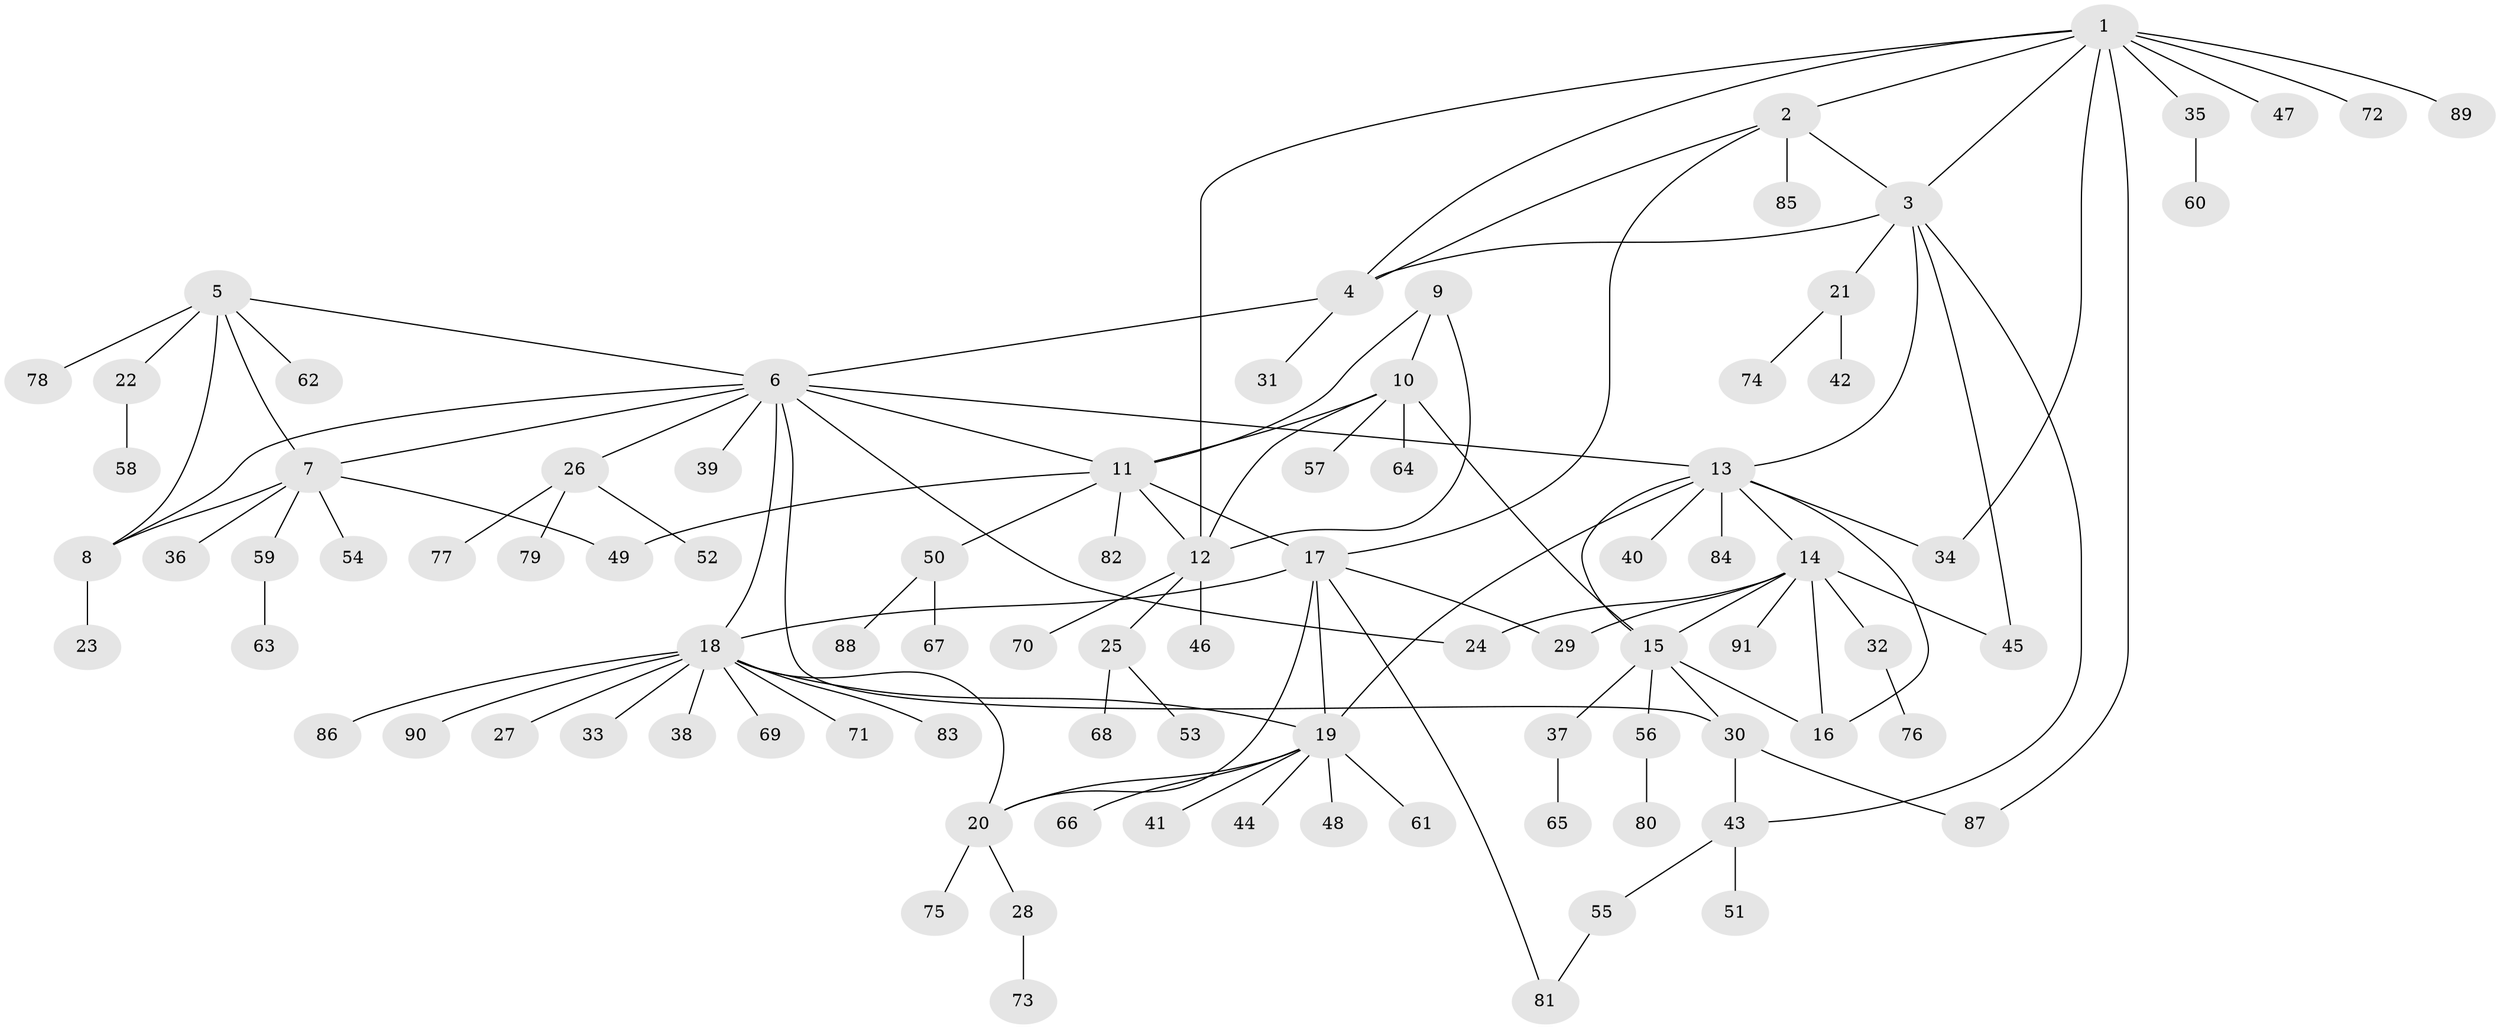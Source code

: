 // Generated by graph-tools (version 1.1) at 2025/55/03/09/25 04:55:53]
// undirected, 91 vertices, 120 edges
graph export_dot {
graph [start="1"]
  node [color=gray90,style=filled];
  1;
  2;
  3;
  4;
  5;
  6;
  7;
  8;
  9;
  10;
  11;
  12;
  13;
  14;
  15;
  16;
  17;
  18;
  19;
  20;
  21;
  22;
  23;
  24;
  25;
  26;
  27;
  28;
  29;
  30;
  31;
  32;
  33;
  34;
  35;
  36;
  37;
  38;
  39;
  40;
  41;
  42;
  43;
  44;
  45;
  46;
  47;
  48;
  49;
  50;
  51;
  52;
  53;
  54;
  55;
  56;
  57;
  58;
  59;
  60;
  61;
  62;
  63;
  64;
  65;
  66;
  67;
  68;
  69;
  70;
  71;
  72;
  73;
  74;
  75;
  76;
  77;
  78;
  79;
  80;
  81;
  82;
  83;
  84;
  85;
  86;
  87;
  88;
  89;
  90;
  91;
  1 -- 2;
  1 -- 3;
  1 -- 4;
  1 -- 12;
  1 -- 34;
  1 -- 35;
  1 -- 47;
  1 -- 72;
  1 -- 87;
  1 -- 89;
  2 -- 3;
  2 -- 4;
  2 -- 17;
  2 -- 85;
  3 -- 4;
  3 -- 13;
  3 -- 21;
  3 -- 43;
  3 -- 45;
  4 -- 6;
  4 -- 31;
  5 -- 6;
  5 -- 7;
  5 -- 8;
  5 -- 22;
  5 -- 62;
  5 -- 78;
  6 -- 7;
  6 -- 8;
  6 -- 11;
  6 -- 13;
  6 -- 18;
  6 -- 24;
  6 -- 26;
  6 -- 30;
  6 -- 39;
  7 -- 8;
  7 -- 36;
  7 -- 49;
  7 -- 54;
  7 -- 59;
  8 -- 23;
  9 -- 10;
  9 -- 11;
  9 -- 12;
  10 -- 11;
  10 -- 12;
  10 -- 15;
  10 -- 57;
  10 -- 64;
  11 -- 12;
  11 -- 17;
  11 -- 49;
  11 -- 50;
  11 -- 82;
  12 -- 25;
  12 -- 46;
  12 -- 70;
  13 -- 14;
  13 -- 15;
  13 -- 16;
  13 -- 19;
  13 -- 34;
  13 -- 40;
  13 -- 84;
  14 -- 15;
  14 -- 16;
  14 -- 24;
  14 -- 29;
  14 -- 32;
  14 -- 45;
  14 -- 91;
  15 -- 16;
  15 -- 30;
  15 -- 37;
  15 -- 56;
  17 -- 18;
  17 -- 19;
  17 -- 20;
  17 -- 29;
  17 -- 81;
  18 -- 19;
  18 -- 20;
  18 -- 27;
  18 -- 33;
  18 -- 38;
  18 -- 69;
  18 -- 71;
  18 -- 83;
  18 -- 86;
  18 -- 90;
  19 -- 20;
  19 -- 41;
  19 -- 44;
  19 -- 48;
  19 -- 61;
  19 -- 66;
  20 -- 28;
  20 -- 75;
  21 -- 42;
  21 -- 74;
  22 -- 58;
  25 -- 53;
  25 -- 68;
  26 -- 52;
  26 -- 77;
  26 -- 79;
  28 -- 73;
  30 -- 43;
  30 -- 87;
  32 -- 76;
  35 -- 60;
  37 -- 65;
  43 -- 51;
  43 -- 55;
  50 -- 67;
  50 -- 88;
  55 -- 81;
  56 -- 80;
  59 -- 63;
}
